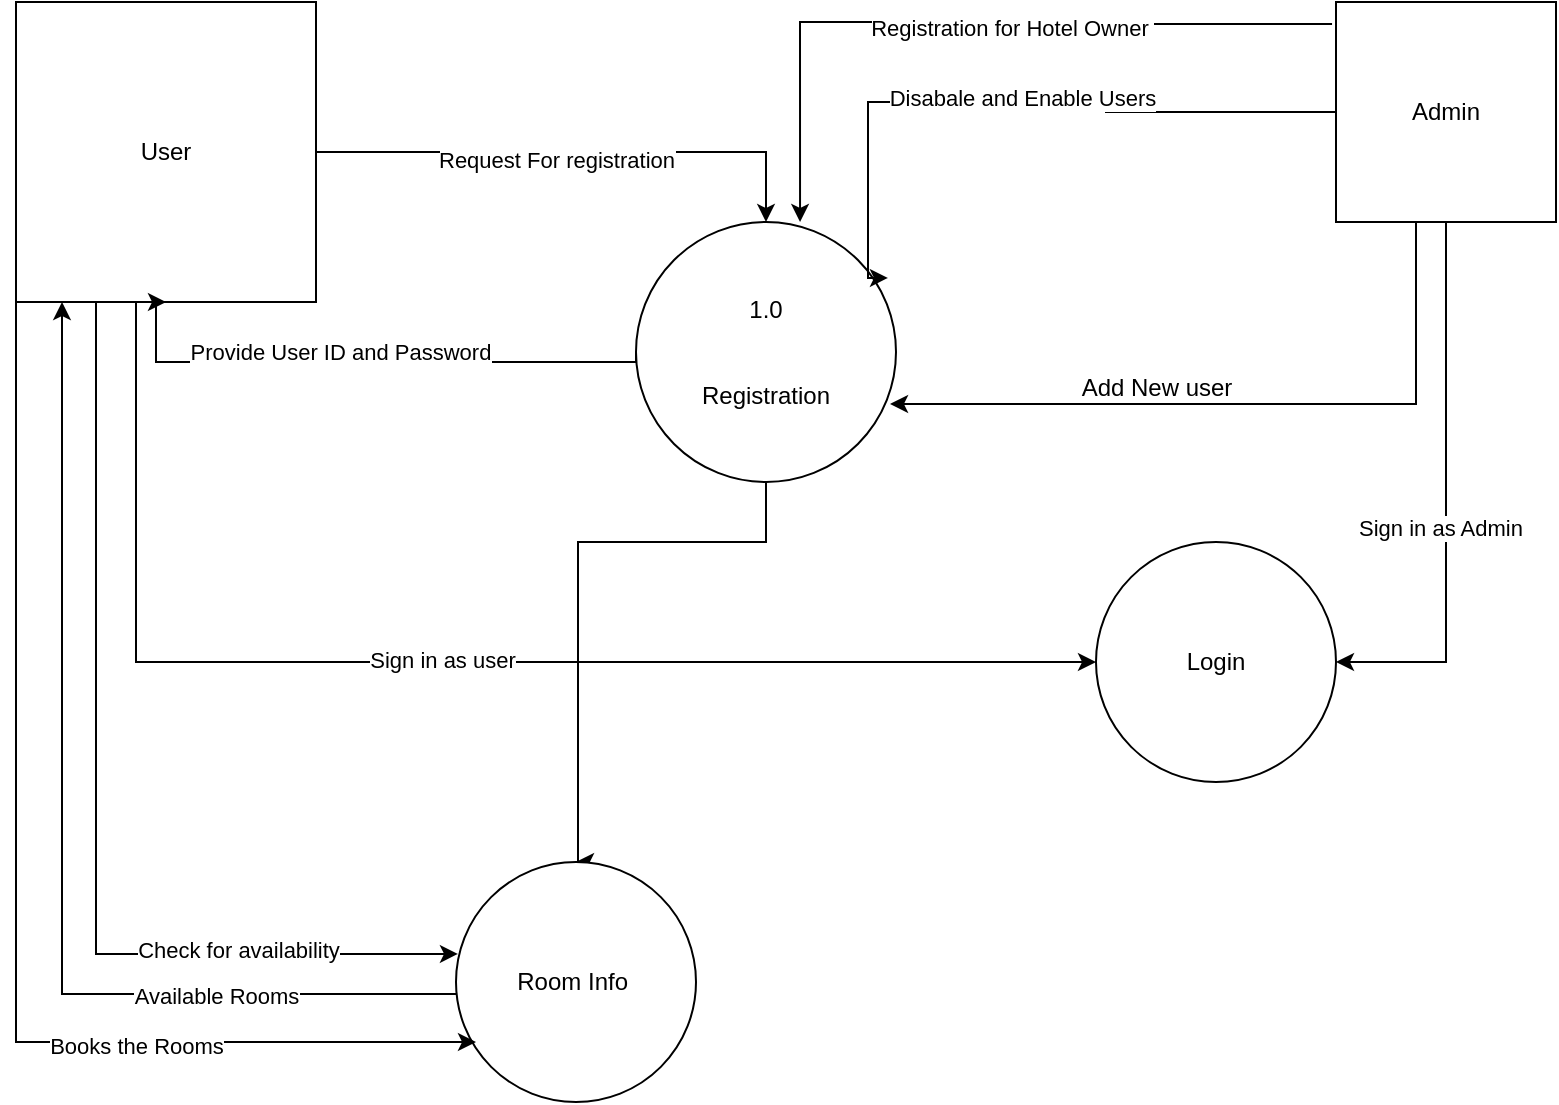 <mxfile version="24.6.4" type="device">
  <diagram name="Page-1" id="aIUAo8AKRlc9LjFPKZk0">
    <mxGraphModel dx="1120" dy="434" grid="1" gridSize="10" guides="1" tooltips="1" connect="1" arrows="1" fold="1" page="1" pageScale="1" pageWidth="827" pageHeight="1169" math="0" shadow="0">
      <root>
        <mxCell id="0" />
        <mxCell id="1" parent="0" />
        <mxCell id="y9Ar2umbMEFurx9UIvV7-6" style="edgeStyle=orthogonalEdgeStyle;rounded=0;orthogonalLoop=1;jettySize=auto;html=1;entryX=0.5;entryY=0;entryDx=0;entryDy=0;" edge="1" parent="1" source="y9Ar2umbMEFurx9UIvV7-1" target="y9Ar2umbMEFurx9UIvV7-4">
          <mxGeometry relative="1" as="geometry" />
        </mxCell>
        <mxCell id="y9Ar2umbMEFurx9UIvV7-7" value="Request For registration" style="edgeLabel;html=1;align=center;verticalAlign=middle;resizable=0;points=[];" vertex="1" connectable="0" parent="y9Ar2umbMEFurx9UIvV7-6">
          <mxGeometry x="-0.623" y="-4" relative="1" as="geometry">
            <mxPoint x="71" as="offset" />
          </mxGeometry>
        </mxCell>
        <mxCell id="y9Ar2umbMEFurx9UIvV7-1" value="User" style="whiteSpace=wrap;html=1;aspect=fixed;" vertex="1" parent="1">
          <mxGeometry x="20" y="10" width="150" height="150" as="geometry" />
        </mxCell>
        <mxCell id="y9Ar2umbMEFurx9UIvV7-17" style="edgeStyle=orthogonalEdgeStyle;rounded=0;orthogonalLoop=1;jettySize=auto;html=1;entryX=1;entryY=0.5;entryDx=0;entryDy=0;" edge="1" parent="1" source="y9Ar2umbMEFurx9UIvV7-2" target="y9Ar2umbMEFurx9UIvV7-14">
          <mxGeometry relative="1" as="geometry" />
        </mxCell>
        <mxCell id="y9Ar2umbMEFurx9UIvV7-18" value="Sign in as Admin" style="edgeLabel;html=1;align=center;verticalAlign=middle;resizable=0;points=[];" vertex="1" connectable="0" parent="y9Ar2umbMEFurx9UIvV7-17">
          <mxGeometry x="0.113" y="-3" relative="1" as="geometry">
            <mxPoint as="offset" />
          </mxGeometry>
        </mxCell>
        <mxCell id="y9Ar2umbMEFurx9UIvV7-2" value="Admin" style="whiteSpace=wrap;html=1;aspect=fixed;" vertex="1" parent="1">
          <mxGeometry x="680" y="10" width="110" height="110" as="geometry" />
        </mxCell>
        <mxCell id="y9Ar2umbMEFurx9UIvV7-23" style="edgeStyle=orthogonalEdgeStyle;rounded=0;orthogonalLoop=1;jettySize=auto;html=1;" edge="1" parent="1" source="y9Ar2umbMEFurx9UIvV7-4">
          <mxGeometry relative="1" as="geometry">
            <mxPoint x="300" y="440" as="targetPoint" />
            <Array as="points">
              <mxPoint x="395" y="280" />
              <mxPoint x="301" y="280" />
            </Array>
          </mxGeometry>
        </mxCell>
        <mxCell id="y9Ar2umbMEFurx9UIvV7-4" value="1.0&lt;div&gt;&lt;br&gt;&lt;/div&gt;&lt;div&gt;&lt;br&gt;&lt;/div&gt;&lt;div&gt;Registration&lt;/div&gt;" style="ellipse;whiteSpace=wrap;html=1;aspect=fixed;" vertex="1" parent="1">
          <mxGeometry x="330" y="120" width="130" height="130" as="geometry" />
        </mxCell>
        <mxCell id="y9Ar2umbMEFurx9UIvV7-8" style="edgeStyle=orthogonalEdgeStyle;rounded=0;orthogonalLoop=1;jettySize=auto;html=1;exitX=0;exitY=0.5;exitDx=0;exitDy=0;entryX=0.5;entryY=1;entryDx=0;entryDy=0;entryPerimeter=0;" edge="1" parent="1" source="y9Ar2umbMEFurx9UIvV7-4" target="y9Ar2umbMEFurx9UIvV7-1">
          <mxGeometry relative="1" as="geometry">
            <Array as="points">
              <mxPoint x="330" y="190" />
              <mxPoint x="90" y="190" />
              <mxPoint x="90" y="160" />
            </Array>
          </mxGeometry>
        </mxCell>
        <mxCell id="y9Ar2umbMEFurx9UIvV7-9" value="Provide User ID and Password" style="edgeLabel;html=1;align=center;verticalAlign=middle;resizable=0;points=[];" vertex="1" connectable="0" parent="y9Ar2umbMEFurx9UIvV7-8">
          <mxGeometry x="0.259" y="-1" relative="1" as="geometry">
            <mxPoint x="23" y="-4" as="offset" />
          </mxGeometry>
        </mxCell>
        <mxCell id="y9Ar2umbMEFurx9UIvV7-10" style="edgeStyle=orthogonalEdgeStyle;rounded=0;orthogonalLoop=1;jettySize=auto;html=1;entryX=0.969;entryY=0.215;entryDx=0;entryDy=0;entryPerimeter=0;" edge="1" parent="1" source="y9Ar2umbMEFurx9UIvV7-2" target="y9Ar2umbMEFurx9UIvV7-4">
          <mxGeometry relative="1" as="geometry">
            <Array as="points">
              <mxPoint x="565" y="65" />
              <mxPoint x="565" y="60" />
              <mxPoint x="446" y="60" />
            </Array>
          </mxGeometry>
        </mxCell>
        <mxCell id="y9Ar2umbMEFurx9UIvV7-11" value="Disabale and Enable Users" style="edgeLabel;html=1;align=center;verticalAlign=middle;resizable=0;points=[];" vertex="1" connectable="0" parent="y9Ar2umbMEFurx9UIvV7-10">
          <mxGeometry x="0.334" y="-2" relative="1" as="geometry">
            <mxPoint x="63" as="offset" />
          </mxGeometry>
        </mxCell>
        <mxCell id="y9Ar2umbMEFurx9UIvV7-12" style="edgeStyle=orthogonalEdgeStyle;rounded=0;orthogonalLoop=1;jettySize=auto;html=1;entryX=0.977;entryY=0.7;entryDx=0;entryDy=0;entryPerimeter=0;" edge="1" parent="1" source="y9Ar2umbMEFurx9UIvV7-2" target="y9Ar2umbMEFurx9UIvV7-4">
          <mxGeometry relative="1" as="geometry">
            <Array as="points">
              <mxPoint x="720" y="211" />
            </Array>
          </mxGeometry>
        </mxCell>
        <mxCell id="y9Ar2umbMEFurx9UIvV7-13" value="Add New user" style="text;html=1;align=center;verticalAlign=middle;resizable=0;points=[];autosize=1;strokeColor=none;fillColor=none;" vertex="1" parent="1">
          <mxGeometry x="540" y="188" width="100" height="30" as="geometry" />
        </mxCell>
        <mxCell id="y9Ar2umbMEFurx9UIvV7-14" value="Login" style="ellipse;whiteSpace=wrap;html=1;aspect=fixed;" vertex="1" parent="1">
          <mxGeometry x="560" y="280" width="120" height="120" as="geometry" />
        </mxCell>
        <mxCell id="y9Ar2umbMEFurx9UIvV7-15" value="" style="endArrow=classic;html=1;rounded=0;edgeStyle=orthogonalEdgeStyle;" edge="1" parent="1">
          <mxGeometry width="50" height="50" relative="1" as="geometry">
            <mxPoint x="80" y="160" as="sourcePoint" />
            <mxPoint x="560" y="340" as="targetPoint" />
            <Array as="points">
              <mxPoint x="80" y="340" />
            </Array>
          </mxGeometry>
        </mxCell>
        <mxCell id="y9Ar2umbMEFurx9UIvV7-16" value="Sign in as user" style="edgeLabel;html=1;align=center;verticalAlign=middle;resizable=0;points=[];" vertex="1" connectable="0" parent="y9Ar2umbMEFurx9UIvV7-15">
          <mxGeometry x="0.009" y="1" relative="1" as="geometry">
            <mxPoint as="offset" />
          </mxGeometry>
        </mxCell>
        <mxCell id="y9Ar2umbMEFurx9UIvV7-21" value="" style="endArrow=classic;html=1;rounded=0;exitX=-0.018;exitY=0.1;exitDx=0;exitDy=0;exitPerimeter=0;entryX=0.631;entryY=0;entryDx=0;entryDy=0;entryPerimeter=0;edgeStyle=orthogonalEdgeStyle;" edge="1" parent="1" source="y9Ar2umbMEFurx9UIvV7-2" target="y9Ar2umbMEFurx9UIvV7-4">
          <mxGeometry width="50" height="50" relative="1" as="geometry">
            <mxPoint x="390" y="150" as="sourcePoint" />
            <mxPoint x="440" y="100" as="targetPoint" />
            <Array as="points">
              <mxPoint x="570" y="21" />
              <mxPoint x="570" y="20" />
              <mxPoint x="412" y="20" />
            </Array>
          </mxGeometry>
        </mxCell>
        <mxCell id="y9Ar2umbMEFurx9UIvV7-22" value="Registration for Hotel Owner&amp;nbsp;" style="edgeLabel;html=1;align=center;verticalAlign=middle;resizable=0;points=[];" vertex="1" connectable="0" parent="y9Ar2umbMEFurx9UIvV7-21">
          <mxGeometry x="0.328" y="3" relative="1" as="geometry">
            <mxPoint x="82" as="offset" />
          </mxGeometry>
        </mxCell>
        <mxCell id="y9Ar2umbMEFurx9UIvV7-24" value="Room Info&amp;nbsp;" style="ellipse;whiteSpace=wrap;html=1;aspect=fixed;" vertex="1" parent="1">
          <mxGeometry x="240" y="440" width="120" height="120" as="geometry" />
        </mxCell>
        <mxCell id="y9Ar2umbMEFurx9UIvV7-26" value="" style="endArrow=classic;html=1;rounded=0;entryX=0.008;entryY=0.383;entryDx=0;entryDy=0;entryPerimeter=0;exitX=0.138;exitY=1;exitDx=0;exitDy=0;exitPerimeter=0;edgeStyle=orthogonalEdgeStyle;" edge="1" parent="1" source="y9Ar2umbMEFurx9UIvV7-1" target="y9Ar2umbMEFurx9UIvV7-24">
          <mxGeometry width="50" height="50" relative="1" as="geometry">
            <mxPoint x="60" y="150" as="sourcePoint" />
            <mxPoint x="440" y="300" as="targetPoint" />
            <Array as="points">
              <mxPoint x="60" y="160" />
              <mxPoint x="60" y="486" />
            </Array>
          </mxGeometry>
        </mxCell>
        <mxCell id="y9Ar2umbMEFurx9UIvV7-27" value="Check for availability" style="edgeLabel;html=1;align=center;verticalAlign=middle;resizable=0;points=[];" vertex="1" connectable="0" parent="y9Ar2umbMEFurx9UIvV7-26">
          <mxGeometry x="0.373" y="2" relative="1" as="geometry">
            <mxPoint x="55" as="offset" />
          </mxGeometry>
        </mxCell>
        <mxCell id="y9Ar2umbMEFurx9UIvV7-28" value="" style="endArrow=classic;html=1;rounded=0;exitX=-0.025;exitY=0.633;exitDx=0;exitDy=0;exitPerimeter=0;edgeStyle=orthogonalEdgeStyle;" edge="1" parent="1">
          <mxGeometry width="50" height="50" relative="1" as="geometry">
            <mxPoint x="240" y="505.96" as="sourcePoint" />
            <mxPoint x="43" y="160" as="targetPoint" />
            <Array as="points">
              <mxPoint x="43" y="506" />
            </Array>
          </mxGeometry>
        </mxCell>
        <mxCell id="y9Ar2umbMEFurx9UIvV7-29" value="Available Rooms" style="edgeLabel;html=1;align=center;verticalAlign=middle;resizable=0;points=[];" vertex="1" connectable="0" parent="y9Ar2umbMEFurx9UIvV7-28">
          <mxGeometry x="-0.351" y="1" relative="1" as="geometry">
            <mxPoint x="56" as="offset" />
          </mxGeometry>
        </mxCell>
        <mxCell id="y9Ar2umbMEFurx9UIvV7-32" value="" style="endArrow=classic;html=1;rounded=0;exitX=0;exitY=1;exitDx=0;exitDy=0;edgeStyle=orthogonalEdgeStyle;" edge="1" parent="1" source="y9Ar2umbMEFurx9UIvV7-1">
          <mxGeometry width="50" height="50" relative="1" as="geometry">
            <mxPoint x="390" y="450" as="sourcePoint" />
            <mxPoint x="250" y="530" as="targetPoint" />
            <Array as="points">
              <mxPoint x="20" y="530" />
            </Array>
          </mxGeometry>
        </mxCell>
        <mxCell id="y9Ar2umbMEFurx9UIvV7-33" value="Books the Rooms" style="edgeLabel;html=1;align=center;verticalAlign=middle;resizable=0;points=[];" vertex="1" connectable="0" parent="y9Ar2umbMEFurx9UIvV7-32">
          <mxGeometry x="0.432" y="-2" relative="1" as="geometry">
            <mxPoint as="offset" />
          </mxGeometry>
        </mxCell>
      </root>
    </mxGraphModel>
  </diagram>
</mxfile>
